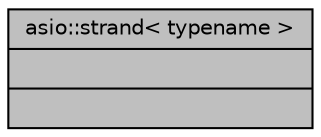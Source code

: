 digraph "asio::strand&lt; typename &gt;"
{
 // INTERACTIVE_SVG=YES
  edge [fontname="Helvetica",fontsize="10",labelfontname="Helvetica",labelfontsize="10"];
  node [fontname="Helvetica",fontsize="10",shape=record];
  Node1 [label="{asio::strand\< typename \>\n||}",height=0.2,width=0.4,color="black", fillcolor="grey75", style="filled", fontcolor="black"];
}
